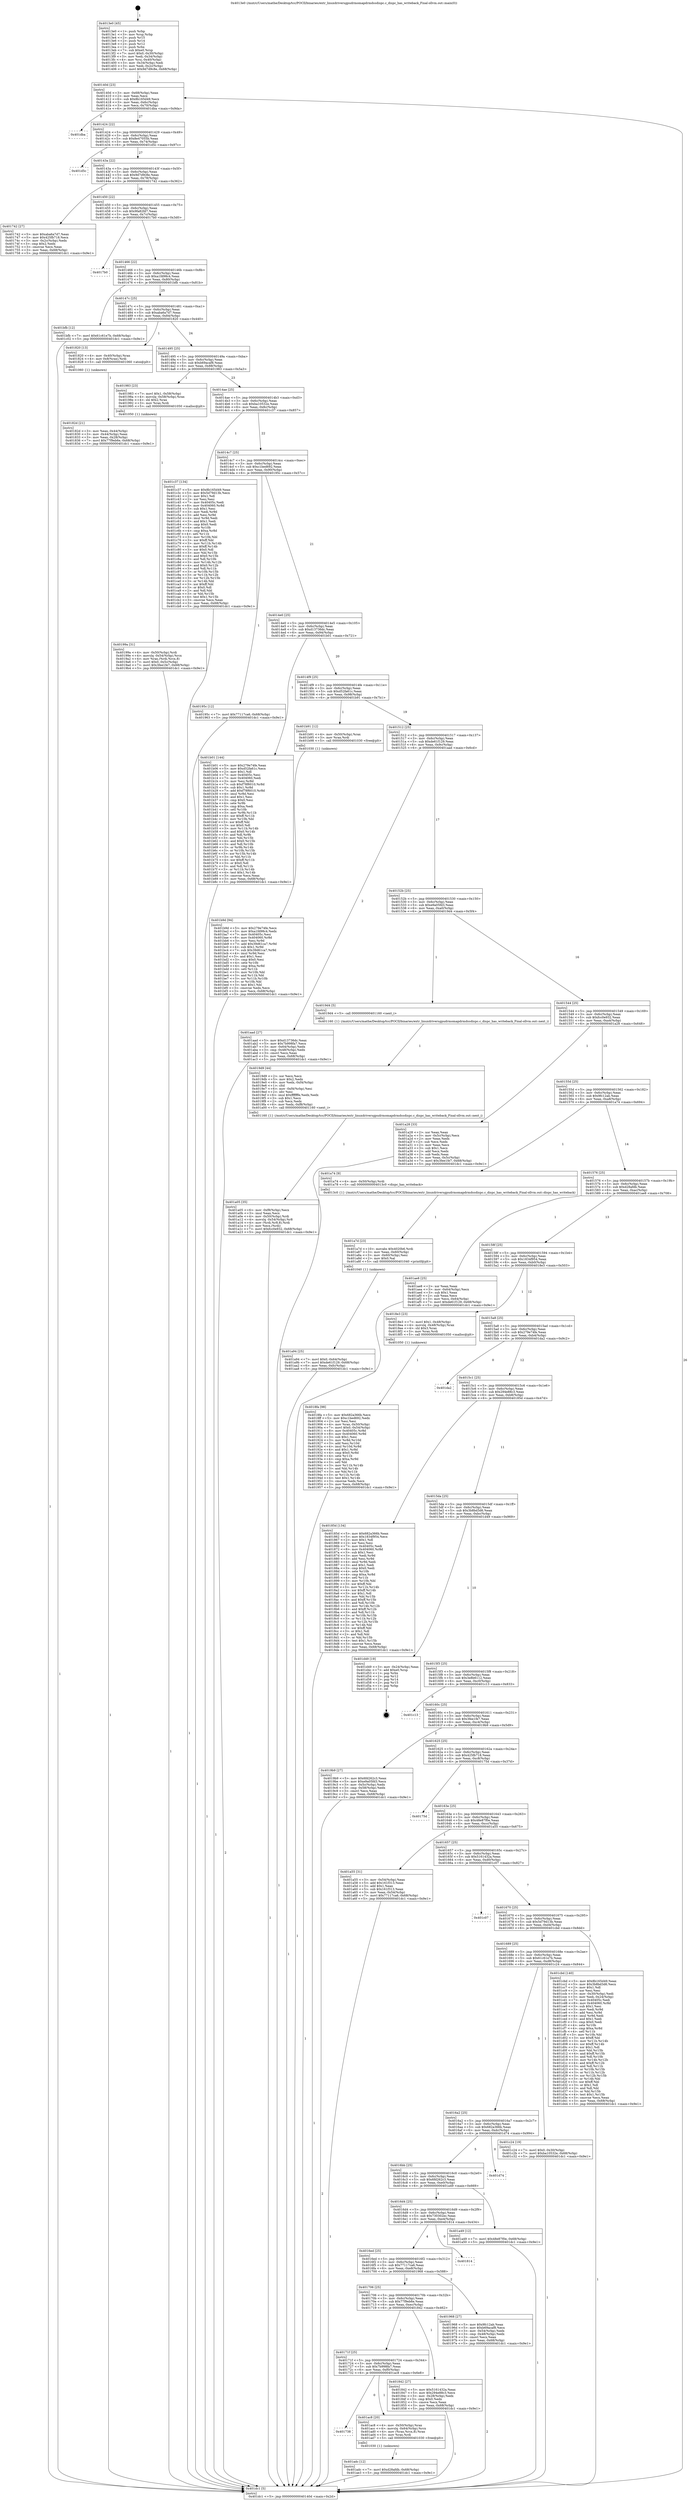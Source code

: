 digraph "0x4013e0" {
  label = "0x4013e0 (/mnt/c/Users/mathe/Desktop/tcc/POCII/binaries/extr_linuxdriversgpudrmomapdrmdssdispc.c_dispc_has_writeback_Final-ollvm.out::main(0))"
  labelloc = "t"
  node[shape=record]

  Entry [label="",width=0.3,height=0.3,shape=circle,fillcolor=black,style=filled]
  "0x40140d" [label="{
     0x40140d [23]\l
     | [instrs]\l
     &nbsp;&nbsp;0x40140d \<+3\>: mov -0x68(%rbp),%eax\l
     &nbsp;&nbsp;0x401410 \<+2\>: mov %eax,%ecx\l
     &nbsp;&nbsp;0x401412 \<+6\>: sub $0x8b165d49,%ecx\l
     &nbsp;&nbsp;0x401418 \<+3\>: mov %eax,-0x6c(%rbp)\l
     &nbsp;&nbsp;0x40141b \<+3\>: mov %ecx,-0x70(%rbp)\l
     &nbsp;&nbsp;0x40141e \<+6\>: je 0000000000401dba \<main+0x9da\>\l
  }"]
  "0x401dba" [label="{
     0x401dba\l
  }", style=dashed]
  "0x401424" [label="{
     0x401424 [22]\l
     | [instrs]\l
     &nbsp;&nbsp;0x401424 \<+5\>: jmp 0000000000401429 \<main+0x49\>\l
     &nbsp;&nbsp;0x401429 \<+3\>: mov -0x6c(%rbp),%eax\l
     &nbsp;&nbsp;0x40142c \<+5\>: sub $0x8e47055b,%eax\l
     &nbsp;&nbsp;0x401431 \<+3\>: mov %eax,-0x74(%rbp)\l
     &nbsp;&nbsp;0x401434 \<+6\>: je 0000000000401d5c \<main+0x97c\>\l
  }"]
  Exit [label="",width=0.3,height=0.3,shape=circle,fillcolor=black,style=filled,peripheries=2]
  "0x401d5c" [label="{
     0x401d5c\l
  }", style=dashed]
  "0x40143a" [label="{
     0x40143a [22]\l
     | [instrs]\l
     &nbsp;&nbsp;0x40143a \<+5\>: jmp 000000000040143f \<main+0x5f\>\l
     &nbsp;&nbsp;0x40143f \<+3\>: mov -0x6c(%rbp),%eax\l
     &nbsp;&nbsp;0x401442 \<+5\>: sub $0x9d7d9c8e,%eax\l
     &nbsp;&nbsp;0x401447 \<+3\>: mov %eax,-0x78(%rbp)\l
     &nbsp;&nbsp;0x40144a \<+6\>: je 0000000000401742 \<main+0x362\>\l
  }"]
  "0x401b9d" [label="{
     0x401b9d [94]\l
     | [instrs]\l
     &nbsp;&nbsp;0x401b9d \<+5\>: mov $0x279e74fe,%ecx\l
     &nbsp;&nbsp;0x401ba2 \<+5\>: mov $0xa1fd98c4,%edx\l
     &nbsp;&nbsp;0x401ba7 \<+7\>: mov 0x40405c,%esi\l
     &nbsp;&nbsp;0x401bae \<+8\>: mov 0x404060,%r8d\l
     &nbsp;&nbsp;0x401bb6 \<+3\>: mov %esi,%r9d\l
     &nbsp;&nbsp;0x401bb9 \<+7\>: add $0x39d61ca7,%r9d\l
     &nbsp;&nbsp;0x401bc0 \<+4\>: sub $0x1,%r9d\l
     &nbsp;&nbsp;0x401bc4 \<+7\>: sub $0x39d61ca7,%r9d\l
     &nbsp;&nbsp;0x401bcb \<+4\>: imul %r9d,%esi\l
     &nbsp;&nbsp;0x401bcf \<+3\>: and $0x1,%esi\l
     &nbsp;&nbsp;0x401bd2 \<+3\>: cmp $0x0,%esi\l
     &nbsp;&nbsp;0x401bd5 \<+4\>: sete %r10b\l
     &nbsp;&nbsp;0x401bd9 \<+4\>: cmp $0xa,%r8d\l
     &nbsp;&nbsp;0x401bdd \<+4\>: setl %r11b\l
     &nbsp;&nbsp;0x401be1 \<+3\>: mov %r10b,%bl\l
     &nbsp;&nbsp;0x401be4 \<+3\>: and %r11b,%bl\l
     &nbsp;&nbsp;0x401be7 \<+3\>: xor %r11b,%r10b\l
     &nbsp;&nbsp;0x401bea \<+3\>: or %r10b,%bl\l
     &nbsp;&nbsp;0x401bed \<+3\>: test $0x1,%bl\l
     &nbsp;&nbsp;0x401bf0 \<+3\>: cmovne %edx,%ecx\l
     &nbsp;&nbsp;0x401bf3 \<+3\>: mov %ecx,-0x68(%rbp)\l
     &nbsp;&nbsp;0x401bf6 \<+5\>: jmp 0000000000401dc1 \<main+0x9e1\>\l
  }"]
  "0x401742" [label="{
     0x401742 [27]\l
     | [instrs]\l
     &nbsp;&nbsp;0x401742 \<+5\>: mov $0xaba6a7d7,%eax\l
     &nbsp;&nbsp;0x401747 \<+5\>: mov $0x425fb718,%ecx\l
     &nbsp;&nbsp;0x40174c \<+3\>: mov -0x2c(%rbp),%edx\l
     &nbsp;&nbsp;0x40174f \<+3\>: cmp $0x2,%edx\l
     &nbsp;&nbsp;0x401752 \<+3\>: cmovne %ecx,%eax\l
     &nbsp;&nbsp;0x401755 \<+3\>: mov %eax,-0x68(%rbp)\l
     &nbsp;&nbsp;0x401758 \<+5\>: jmp 0000000000401dc1 \<main+0x9e1\>\l
  }"]
  "0x401450" [label="{
     0x401450 [22]\l
     | [instrs]\l
     &nbsp;&nbsp;0x401450 \<+5\>: jmp 0000000000401455 \<main+0x75\>\l
     &nbsp;&nbsp;0x401455 \<+3\>: mov -0x6c(%rbp),%eax\l
     &nbsp;&nbsp;0x401458 \<+5\>: sub $0x9fa82fd7,%eax\l
     &nbsp;&nbsp;0x40145d \<+3\>: mov %eax,-0x7c(%rbp)\l
     &nbsp;&nbsp;0x401460 \<+6\>: je 00000000004017b0 \<main+0x3d0\>\l
  }"]
  "0x401dc1" [label="{
     0x401dc1 [5]\l
     | [instrs]\l
     &nbsp;&nbsp;0x401dc1 \<+5\>: jmp 000000000040140d \<main+0x2d\>\l
  }"]
  "0x4013e0" [label="{
     0x4013e0 [45]\l
     | [instrs]\l
     &nbsp;&nbsp;0x4013e0 \<+1\>: push %rbp\l
     &nbsp;&nbsp;0x4013e1 \<+3\>: mov %rsp,%rbp\l
     &nbsp;&nbsp;0x4013e4 \<+2\>: push %r15\l
     &nbsp;&nbsp;0x4013e6 \<+2\>: push %r14\l
     &nbsp;&nbsp;0x4013e8 \<+2\>: push %r12\l
     &nbsp;&nbsp;0x4013ea \<+1\>: push %rbx\l
     &nbsp;&nbsp;0x4013eb \<+7\>: sub $0xe0,%rsp\l
     &nbsp;&nbsp;0x4013f2 \<+7\>: movl $0x0,-0x30(%rbp)\l
     &nbsp;&nbsp;0x4013f9 \<+3\>: mov %edi,-0x34(%rbp)\l
     &nbsp;&nbsp;0x4013fc \<+4\>: mov %rsi,-0x40(%rbp)\l
     &nbsp;&nbsp;0x401400 \<+3\>: mov -0x34(%rbp),%edi\l
     &nbsp;&nbsp;0x401403 \<+3\>: mov %edi,-0x2c(%rbp)\l
     &nbsp;&nbsp;0x401406 \<+7\>: movl $0x9d7d9c8e,-0x68(%rbp)\l
  }"]
  "0x401adc" [label="{
     0x401adc [12]\l
     | [instrs]\l
     &nbsp;&nbsp;0x401adc \<+7\>: movl $0xd28afdb,-0x68(%rbp)\l
     &nbsp;&nbsp;0x401ae3 \<+5\>: jmp 0000000000401dc1 \<main+0x9e1\>\l
  }"]
  "0x4017b0" [label="{
     0x4017b0\l
  }", style=dashed]
  "0x401466" [label="{
     0x401466 [22]\l
     | [instrs]\l
     &nbsp;&nbsp;0x401466 \<+5\>: jmp 000000000040146b \<main+0x8b\>\l
     &nbsp;&nbsp;0x40146b \<+3\>: mov -0x6c(%rbp),%eax\l
     &nbsp;&nbsp;0x40146e \<+5\>: sub $0xa1fd98c4,%eax\l
     &nbsp;&nbsp;0x401473 \<+3\>: mov %eax,-0x80(%rbp)\l
     &nbsp;&nbsp;0x401476 \<+6\>: je 0000000000401bfb \<main+0x81b\>\l
  }"]
  "0x401738" [label="{
     0x401738\l
  }", style=dashed]
  "0x401bfb" [label="{
     0x401bfb [12]\l
     | [instrs]\l
     &nbsp;&nbsp;0x401bfb \<+7\>: movl $0x61c61e7b,-0x68(%rbp)\l
     &nbsp;&nbsp;0x401c02 \<+5\>: jmp 0000000000401dc1 \<main+0x9e1\>\l
  }"]
  "0x40147c" [label="{
     0x40147c [25]\l
     | [instrs]\l
     &nbsp;&nbsp;0x40147c \<+5\>: jmp 0000000000401481 \<main+0xa1\>\l
     &nbsp;&nbsp;0x401481 \<+3\>: mov -0x6c(%rbp),%eax\l
     &nbsp;&nbsp;0x401484 \<+5\>: sub $0xaba6a7d7,%eax\l
     &nbsp;&nbsp;0x401489 \<+6\>: mov %eax,-0x84(%rbp)\l
     &nbsp;&nbsp;0x40148f \<+6\>: je 0000000000401820 \<main+0x440\>\l
  }"]
  "0x401ac8" [label="{
     0x401ac8 [20]\l
     | [instrs]\l
     &nbsp;&nbsp;0x401ac8 \<+4\>: mov -0x50(%rbp),%rax\l
     &nbsp;&nbsp;0x401acc \<+4\>: movslq -0x64(%rbp),%rcx\l
     &nbsp;&nbsp;0x401ad0 \<+4\>: mov (%rax,%rcx,8),%rax\l
     &nbsp;&nbsp;0x401ad4 \<+3\>: mov %rax,%rdi\l
     &nbsp;&nbsp;0x401ad7 \<+5\>: call 0000000000401030 \<free@plt\>\l
     | [calls]\l
     &nbsp;&nbsp;0x401030 \{1\} (unknown)\l
  }"]
  "0x401820" [label="{
     0x401820 [13]\l
     | [instrs]\l
     &nbsp;&nbsp;0x401820 \<+4\>: mov -0x40(%rbp),%rax\l
     &nbsp;&nbsp;0x401824 \<+4\>: mov 0x8(%rax),%rdi\l
     &nbsp;&nbsp;0x401828 \<+5\>: call 0000000000401060 \<atoi@plt\>\l
     | [calls]\l
     &nbsp;&nbsp;0x401060 \{1\} (unknown)\l
  }"]
  "0x401495" [label="{
     0x401495 [25]\l
     | [instrs]\l
     &nbsp;&nbsp;0x401495 \<+5\>: jmp 000000000040149a \<main+0xba\>\l
     &nbsp;&nbsp;0x40149a \<+3\>: mov -0x6c(%rbp),%eax\l
     &nbsp;&nbsp;0x40149d \<+5\>: sub $0xb69acaf8,%eax\l
     &nbsp;&nbsp;0x4014a2 \<+6\>: mov %eax,-0x88(%rbp)\l
     &nbsp;&nbsp;0x4014a8 \<+6\>: je 0000000000401983 \<main+0x5a3\>\l
  }"]
  "0x40182d" [label="{
     0x40182d [21]\l
     | [instrs]\l
     &nbsp;&nbsp;0x40182d \<+3\>: mov %eax,-0x44(%rbp)\l
     &nbsp;&nbsp;0x401830 \<+3\>: mov -0x44(%rbp),%eax\l
     &nbsp;&nbsp;0x401833 \<+3\>: mov %eax,-0x28(%rbp)\l
     &nbsp;&nbsp;0x401836 \<+7\>: movl $0x77f9eb6e,-0x68(%rbp)\l
     &nbsp;&nbsp;0x40183d \<+5\>: jmp 0000000000401dc1 \<main+0x9e1\>\l
  }"]
  "0x401a94" [label="{
     0x401a94 [25]\l
     | [instrs]\l
     &nbsp;&nbsp;0x401a94 \<+7\>: movl $0x0,-0x64(%rbp)\l
     &nbsp;&nbsp;0x401a9b \<+7\>: movl $0xde61f129,-0x68(%rbp)\l
     &nbsp;&nbsp;0x401aa2 \<+6\>: mov %eax,-0xfc(%rbp)\l
     &nbsp;&nbsp;0x401aa8 \<+5\>: jmp 0000000000401dc1 \<main+0x9e1\>\l
  }"]
  "0x401983" [label="{
     0x401983 [23]\l
     | [instrs]\l
     &nbsp;&nbsp;0x401983 \<+7\>: movl $0x1,-0x58(%rbp)\l
     &nbsp;&nbsp;0x40198a \<+4\>: movslq -0x58(%rbp),%rax\l
     &nbsp;&nbsp;0x40198e \<+4\>: shl $0x2,%rax\l
     &nbsp;&nbsp;0x401992 \<+3\>: mov %rax,%rdi\l
     &nbsp;&nbsp;0x401995 \<+5\>: call 0000000000401050 \<malloc@plt\>\l
     | [calls]\l
     &nbsp;&nbsp;0x401050 \{1\} (unknown)\l
  }"]
  "0x4014ae" [label="{
     0x4014ae [25]\l
     | [instrs]\l
     &nbsp;&nbsp;0x4014ae \<+5\>: jmp 00000000004014b3 \<main+0xd3\>\l
     &nbsp;&nbsp;0x4014b3 \<+3\>: mov -0x6c(%rbp),%eax\l
     &nbsp;&nbsp;0x4014b6 \<+5\>: sub $0xba10532e,%eax\l
     &nbsp;&nbsp;0x4014bb \<+6\>: mov %eax,-0x8c(%rbp)\l
     &nbsp;&nbsp;0x4014c1 \<+6\>: je 0000000000401c37 \<main+0x857\>\l
  }"]
  "0x401a7d" [label="{
     0x401a7d [23]\l
     | [instrs]\l
     &nbsp;&nbsp;0x401a7d \<+10\>: movabs $0x4020b6,%rdi\l
     &nbsp;&nbsp;0x401a87 \<+3\>: mov %eax,-0x60(%rbp)\l
     &nbsp;&nbsp;0x401a8a \<+3\>: mov -0x60(%rbp),%esi\l
     &nbsp;&nbsp;0x401a8d \<+2\>: mov $0x0,%al\l
     &nbsp;&nbsp;0x401a8f \<+5\>: call 0000000000401040 \<printf@plt\>\l
     | [calls]\l
     &nbsp;&nbsp;0x401040 \{1\} (unknown)\l
  }"]
  "0x401c37" [label="{
     0x401c37 [134]\l
     | [instrs]\l
     &nbsp;&nbsp;0x401c37 \<+5\>: mov $0x8b165d49,%eax\l
     &nbsp;&nbsp;0x401c3c \<+5\>: mov $0x5d79d13b,%ecx\l
     &nbsp;&nbsp;0x401c41 \<+2\>: mov $0x1,%dl\l
     &nbsp;&nbsp;0x401c43 \<+2\>: xor %esi,%esi\l
     &nbsp;&nbsp;0x401c45 \<+7\>: mov 0x40405c,%edi\l
     &nbsp;&nbsp;0x401c4c \<+8\>: mov 0x404060,%r8d\l
     &nbsp;&nbsp;0x401c54 \<+3\>: sub $0x1,%esi\l
     &nbsp;&nbsp;0x401c57 \<+3\>: mov %edi,%r9d\l
     &nbsp;&nbsp;0x401c5a \<+3\>: add %esi,%r9d\l
     &nbsp;&nbsp;0x401c5d \<+4\>: imul %r9d,%edi\l
     &nbsp;&nbsp;0x401c61 \<+3\>: and $0x1,%edi\l
     &nbsp;&nbsp;0x401c64 \<+3\>: cmp $0x0,%edi\l
     &nbsp;&nbsp;0x401c67 \<+4\>: sete %r10b\l
     &nbsp;&nbsp;0x401c6b \<+4\>: cmp $0xa,%r8d\l
     &nbsp;&nbsp;0x401c6f \<+4\>: setl %r11b\l
     &nbsp;&nbsp;0x401c73 \<+3\>: mov %r10b,%bl\l
     &nbsp;&nbsp;0x401c76 \<+3\>: xor $0xff,%bl\l
     &nbsp;&nbsp;0x401c79 \<+3\>: mov %r11b,%r14b\l
     &nbsp;&nbsp;0x401c7c \<+4\>: xor $0xff,%r14b\l
     &nbsp;&nbsp;0x401c80 \<+3\>: xor $0x0,%dl\l
     &nbsp;&nbsp;0x401c83 \<+3\>: mov %bl,%r15b\l
     &nbsp;&nbsp;0x401c86 \<+4\>: and $0x0,%r15b\l
     &nbsp;&nbsp;0x401c8a \<+3\>: and %dl,%r10b\l
     &nbsp;&nbsp;0x401c8d \<+3\>: mov %r14b,%r12b\l
     &nbsp;&nbsp;0x401c90 \<+4\>: and $0x0,%r12b\l
     &nbsp;&nbsp;0x401c94 \<+3\>: and %dl,%r11b\l
     &nbsp;&nbsp;0x401c97 \<+3\>: or %r10b,%r15b\l
     &nbsp;&nbsp;0x401c9a \<+3\>: or %r11b,%r12b\l
     &nbsp;&nbsp;0x401c9d \<+3\>: xor %r12b,%r15b\l
     &nbsp;&nbsp;0x401ca0 \<+3\>: or %r14b,%bl\l
     &nbsp;&nbsp;0x401ca3 \<+3\>: xor $0xff,%bl\l
     &nbsp;&nbsp;0x401ca6 \<+3\>: or $0x0,%dl\l
     &nbsp;&nbsp;0x401ca9 \<+2\>: and %dl,%bl\l
     &nbsp;&nbsp;0x401cab \<+3\>: or %bl,%r15b\l
     &nbsp;&nbsp;0x401cae \<+4\>: test $0x1,%r15b\l
     &nbsp;&nbsp;0x401cb2 \<+3\>: cmovne %ecx,%eax\l
     &nbsp;&nbsp;0x401cb5 \<+3\>: mov %eax,-0x68(%rbp)\l
     &nbsp;&nbsp;0x401cb8 \<+5\>: jmp 0000000000401dc1 \<main+0x9e1\>\l
  }"]
  "0x4014c7" [label="{
     0x4014c7 [25]\l
     | [instrs]\l
     &nbsp;&nbsp;0x4014c7 \<+5\>: jmp 00000000004014cc \<main+0xec\>\l
     &nbsp;&nbsp;0x4014cc \<+3\>: mov -0x6c(%rbp),%eax\l
     &nbsp;&nbsp;0x4014cf \<+5\>: sub $0xc1bed692,%eax\l
     &nbsp;&nbsp;0x4014d4 \<+6\>: mov %eax,-0x90(%rbp)\l
     &nbsp;&nbsp;0x4014da \<+6\>: je 000000000040195c \<main+0x57c\>\l
  }"]
  "0x401a05" [label="{
     0x401a05 [35]\l
     | [instrs]\l
     &nbsp;&nbsp;0x401a05 \<+6\>: mov -0xf8(%rbp),%ecx\l
     &nbsp;&nbsp;0x401a0b \<+3\>: imul %eax,%ecx\l
     &nbsp;&nbsp;0x401a0e \<+4\>: mov -0x50(%rbp),%rdi\l
     &nbsp;&nbsp;0x401a12 \<+4\>: movslq -0x54(%rbp),%r8\l
     &nbsp;&nbsp;0x401a16 \<+4\>: mov (%rdi,%r8,8),%rdi\l
     &nbsp;&nbsp;0x401a1a \<+2\>: mov %ecx,(%rdi)\l
     &nbsp;&nbsp;0x401a1c \<+7\>: movl $0xfcc0e932,-0x68(%rbp)\l
     &nbsp;&nbsp;0x401a23 \<+5\>: jmp 0000000000401dc1 \<main+0x9e1\>\l
  }"]
  "0x40195c" [label="{
     0x40195c [12]\l
     | [instrs]\l
     &nbsp;&nbsp;0x40195c \<+7\>: movl $0x77117ca6,-0x68(%rbp)\l
     &nbsp;&nbsp;0x401963 \<+5\>: jmp 0000000000401dc1 \<main+0x9e1\>\l
  }"]
  "0x4014e0" [label="{
     0x4014e0 [25]\l
     | [instrs]\l
     &nbsp;&nbsp;0x4014e0 \<+5\>: jmp 00000000004014e5 \<main+0x105\>\l
     &nbsp;&nbsp;0x4014e5 \<+3\>: mov -0x6c(%rbp),%eax\l
     &nbsp;&nbsp;0x4014e8 \<+5\>: sub $0xd13736dc,%eax\l
     &nbsp;&nbsp;0x4014ed \<+6\>: mov %eax,-0x94(%rbp)\l
     &nbsp;&nbsp;0x4014f3 \<+6\>: je 0000000000401b01 \<main+0x721\>\l
  }"]
  "0x4019d9" [label="{
     0x4019d9 [44]\l
     | [instrs]\l
     &nbsp;&nbsp;0x4019d9 \<+2\>: xor %ecx,%ecx\l
     &nbsp;&nbsp;0x4019db \<+5\>: mov $0x2,%edx\l
     &nbsp;&nbsp;0x4019e0 \<+6\>: mov %edx,-0xf4(%rbp)\l
     &nbsp;&nbsp;0x4019e6 \<+1\>: cltd\l
     &nbsp;&nbsp;0x4019e7 \<+6\>: mov -0xf4(%rbp),%esi\l
     &nbsp;&nbsp;0x4019ed \<+2\>: idiv %esi\l
     &nbsp;&nbsp;0x4019ef \<+6\>: imul $0xfffffffe,%edx,%edx\l
     &nbsp;&nbsp;0x4019f5 \<+3\>: sub $0x1,%ecx\l
     &nbsp;&nbsp;0x4019f8 \<+2\>: sub %ecx,%edx\l
     &nbsp;&nbsp;0x4019fa \<+6\>: mov %edx,-0xf8(%rbp)\l
     &nbsp;&nbsp;0x401a00 \<+5\>: call 0000000000401160 \<next_i\>\l
     | [calls]\l
     &nbsp;&nbsp;0x401160 \{1\} (/mnt/c/Users/mathe/Desktop/tcc/POCII/binaries/extr_linuxdriversgpudrmomapdrmdssdispc.c_dispc_has_writeback_Final-ollvm.out::next_i)\l
  }"]
  "0x401b01" [label="{
     0x401b01 [144]\l
     | [instrs]\l
     &nbsp;&nbsp;0x401b01 \<+5\>: mov $0x279e74fe,%eax\l
     &nbsp;&nbsp;0x401b06 \<+5\>: mov $0xd52fa61c,%ecx\l
     &nbsp;&nbsp;0x401b0b \<+2\>: mov $0x1,%dl\l
     &nbsp;&nbsp;0x401b0d \<+7\>: mov 0x40405c,%esi\l
     &nbsp;&nbsp;0x401b14 \<+7\>: mov 0x404060,%edi\l
     &nbsp;&nbsp;0x401b1b \<+3\>: mov %esi,%r8d\l
     &nbsp;&nbsp;0x401b1e \<+7\>: sub $0xf78f6010,%r8d\l
     &nbsp;&nbsp;0x401b25 \<+4\>: sub $0x1,%r8d\l
     &nbsp;&nbsp;0x401b29 \<+7\>: add $0xf78f6010,%r8d\l
     &nbsp;&nbsp;0x401b30 \<+4\>: imul %r8d,%esi\l
     &nbsp;&nbsp;0x401b34 \<+3\>: and $0x1,%esi\l
     &nbsp;&nbsp;0x401b37 \<+3\>: cmp $0x0,%esi\l
     &nbsp;&nbsp;0x401b3a \<+4\>: sete %r9b\l
     &nbsp;&nbsp;0x401b3e \<+3\>: cmp $0xa,%edi\l
     &nbsp;&nbsp;0x401b41 \<+4\>: setl %r10b\l
     &nbsp;&nbsp;0x401b45 \<+3\>: mov %r9b,%r11b\l
     &nbsp;&nbsp;0x401b48 \<+4\>: xor $0xff,%r11b\l
     &nbsp;&nbsp;0x401b4c \<+3\>: mov %r10b,%bl\l
     &nbsp;&nbsp;0x401b4f \<+3\>: xor $0xff,%bl\l
     &nbsp;&nbsp;0x401b52 \<+3\>: xor $0x0,%dl\l
     &nbsp;&nbsp;0x401b55 \<+3\>: mov %r11b,%r14b\l
     &nbsp;&nbsp;0x401b58 \<+4\>: and $0x0,%r14b\l
     &nbsp;&nbsp;0x401b5c \<+3\>: and %dl,%r9b\l
     &nbsp;&nbsp;0x401b5f \<+3\>: mov %bl,%r15b\l
     &nbsp;&nbsp;0x401b62 \<+4\>: and $0x0,%r15b\l
     &nbsp;&nbsp;0x401b66 \<+3\>: and %dl,%r10b\l
     &nbsp;&nbsp;0x401b69 \<+3\>: or %r9b,%r14b\l
     &nbsp;&nbsp;0x401b6c \<+3\>: or %r10b,%r15b\l
     &nbsp;&nbsp;0x401b6f \<+3\>: xor %r15b,%r14b\l
     &nbsp;&nbsp;0x401b72 \<+3\>: or %bl,%r11b\l
     &nbsp;&nbsp;0x401b75 \<+4\>: xor $0xff,%r11b\l
     &nbsp;&nbsp;0x401b79 \<+3\>: or $0x0,%dl\l
     &nbsp;&nbsp;0x401b7c \<+3\>: and %dl,%r11b\l
     &nbsp;&nbsp;0x401b7f \<+3\>: or %r11b,%r14b\l
     &nbsp;&nbsp;0x401b82 \<+4\>: test $0x1,%r14b\l
     &nbsp;&nbsp;0x401b86 \<+3\>: cmovne %ecx,%eax\l
     &nbsp;&nbsp;0x401b89 \<+3\>: mov %eax,-0x68(%rbp)\l
     &nbsp;&nbsp;0x401b8c \<+5\>: jmp 0000000000401dc1 \<main+0x9e1\>\l
  }"]
  "0x4014f9" [label="{
     0x4014f9 [25]\l
     | [instrs]\l
     &nbsp;&nbsp;0x4014f9 \<+5\>: jmp 00000000004014fe \<main+0x11e\>\l
     &nbsp;&nbsp;0x4014fe \<+3\>: mov -0x6c(%rbp),%eax\l
     &nbsp;&nbsp;0x401501 \<+5\>: sub $0xd52fa61c,%eax\l
     &nbsp;&nbsp;0x401506 \<+6\>: mov %eax,-0x98(%rbp)\l
     &nbsp;&nbsp;0x40150c \<+6\>: je 0000000000401b91 \<main+0x7b1\>\l
  }"]
  "0x40199a" [label="{
     0x40199a [31]\l
     | [instrs]\l
     &nbsp;&nbsp;0x40199a \<+4\>: mov -0x50(%rbp),%rdi\l
     &nbsp;&nbsp;0x40199e \<+4\>: movslq -0x54(%rbp),%rcx\l
     &nbsp;&nbsp;0x4019a2 \<+4\>: mov %rax,(%rdi,%rcx,8)\l
     &nbsp;&nbsp;0x4019a6 \<+7\>: movl $0x0,-0x5c(%rbp)\l
     &nbsp;&nbsp;0x4019ad \<+7\>: movl $0x3fee1fe7,-0x68(%rbp)\l
     &nbsp;&nbsp;0x4019b4 \<+5\>: jmp 0000000000401dc1 \<main+0x9e1\>\l
  }"]
  "0x401b91" [label="{
     0x401b91 [12]\l
     | [instrs]\l
     &nbsp;&nbsp;0x401b91 \<+4\>: mov -0x50(%rbp),%rax\l
     &nbsp;&nbsp;0x401b95 \<+3\>: mov %rax,%rdi\l
     &nbsp;&nbsp;0x401b98 \<+5\>: call 0000000000401030 \<free@plt\>\l
     | [calls]\l
     &nbsp;&nbsp;0x401030 \{1\} (unknown)\l
  }"]
  "0x401512" [label="{
     0x401512 [25]\l
     | [instrs]\l
     &nbsp;&nbsp;0x401512 \<+5\>: jmp 0000000000401517 \<main+0x137\>\l
     &nbsp;&nbsp;0x401517 \<+3\>: mov -0x6c(%rbp),%eax\l
     &nbsp;&nbsp;0x40151a \<+5\>: sub $0xde61f129,%eax\l
     &nbsp;&nbsp;0x40151f \<+6\>: mov %eax,-0x9c(%rbp)\l
     &nbsp;&nbsp;0x401525 \<+6\>: je 0000000000401aad \<main+0x6cd\>\l
  }"]
  "0x4018fa" [label="{
     0x4018fa [98]\l
     | [instrs]\l
     &nbsp;&nbsp;0x4018fa \<+5\>: mov $0x682a366b,%ecx\l
     &nbsp;&nbsp;0x4018ff \<+5\>: mov $0xc1bed692,%edx\l
     &nbsp;&nbsp;0x401904 \<+2\>: xor %esi,%esi\l
     &nbsp;&nbsp;0x401906 \<+4\>: mov %rax,-0x50(%rbp)\l
     &nbsp;&nbsp;0x40190a \<+7\>: movl $0x0,-0x54(%rbp)\l
     &nbsp;&nbsp;0x401911 \<+8\>: mov 0x40405c,%r8d\l
     &nbsp;&nbsp;0x401919 \<+8\>: mov 0x404060,%r9d\l
     &nbsp;&nbsp;0x401921 \<+3\>: sub $0x1,%esi\l
     &nbsp;&nbsp;0x401924 \<+3\>: mov %r8d,%r10d\l
     &nbsp;&nbsp;0x401927 \<+3\>: add %esi,%r10d\l
     &nbsp;&nbsp;0x40192a \<+4\>: imul %r10d,%r8d\l
     &nbsp;&nbsp;0x40192e \<+4\>: and $0x1,%r8d\l
     &nbsp;&nbsp;0x401932 \<+4\>: cmp $0x0,%r8d\l
     &nbsp;&nbsp;0x401936 \<+4\>: sete %r11b\l
     &nbsp;&nbsp;0x40193a \<+4\>: cmp $0xa,%r9d\l
     &nbsp;&nbsp;0x40193e \<+3\>: setl %bl\l
     &nbsp;&nbsp;0x401941 \<+3\>: mov %r11b,%r14b\l
     &nbsp;&nbsp;0x401944 \<+3\>: and %bl,%r14b\l
     &nbsp;&nbsp;0x401947 \<+3\>: xor %bl,%r11b\l
     &nbsp;&nbsp;0x40194a \<+3\>: or %r11b,%r14b\l
     &nbsp;&nbsp;0x40194d \<+4\>: test $0x1,%r14b\l
     &nbsp;&nbsp;0x401951 \<+3\>: cmovne %edx,%ecx\l
     &nbsp;&nbsp;0x401954 \<+3\>: mov %ecx,-0x68(%rbp)\l
     &nbsp;&nbsp;0x401957 \<+5\>: jmp 0000000000401dc1 \<main+0x9e1\>\l
  }"]
  "0x401aad" [label="{
     0x401aad [27]\l
     | [instrs]\l
     &nbsp;&nbsp;0x401aad \<+5\>: mov $0xd13736dc,%eax\l
     &nbsp;&nbsp;0x401ab2 \<+5\>: mov $0x7b998fa7,%ecx\l
     &nbsp;&nbsp;0x401ab7 \<+3\>: mov -0x64(%rbp),%edx\l
     &nbsp;&nbsp;0x401aba \<+3\>: cmp -0x48(%rbp),%edx\l
     &nbsp;&nbsp;0x401abd \<+3\>: cmovl %ecx,%eax\l
     &nbsp;&nbsp;0x401ac0 \<+3\>: mov %eax,-0x68(%rbp)\l
     &nbsp;&nbsp;0x401ac3 \<+5\>: jmp 0000000000401dc1 \<main+0x9e1\>\l
  }"]
  "0x40152b" [label="{
     0x40152b [25]\l
     | [instrs]\l
     &nbsp;&nbsp;0x40152b \<+5\>: jmp 0000000000401530 \<main+0x150\>\l
     &nbsp;&nbsp;0x401530 \<+3\>: mov -0x6c(%rbp),%eax\l
     &nbsp;&nbsp;0x401533 \<+5\>: sub $0xe9a05fd3,%eax\l
     &nbsp;&nbsp;0x401538 \<+6\>: mov %eax,-0xa0(%rbp)\l
     &nbsp;&nbsp;0x40153e \<+6\>: je 00000000004019d4 \<main+0x5f4\>\l
  }"]
  "0x40171f" [label="{
     0x40171f [25]\l
     | [instrs]\l
     &nbsp;&nbsp;0x40171f \<+5\>: jmp 0000000000401724 \<main+0x344\>\l
     &nbsp;&nbsp;0x401724 \<+3\>: mov -0x6c(%rbp),%eax\l
     &nbsp;&nbsp;0x401727 \<+5\>: sub $0x7b998fa7,%eax\l
     &nbsp;&nbsp;0x40172c \<+6\>: mov %eax,-0xf0(%rbp)\l
     &nbsp;&nbsp;0x401732 \<+6\>: je 0000000000401ac8 \<main+0x6e8\>\l
  }"]
  "0x4019d4" [label="{
     0x4019d4 [5]\l
     | [instrs]\l
     &nbsp;&nbsp;0x4019d4 \<+5\>: call 0000000000401160 \<next_i\>\l
     | [calls]\l
     &nbsp;&nbsp;0x401160 \{1\} (/mnt/c/Users/mathe/Desktop/tcc/POCII/binaries/extr_linuxdriversgpudrmomapdrmdssdispc.c_dispc_has_writeback_Final-ollvm.out::next_i)\l
  }"]
  "0x401544" [label="{
     0x401544 [25]\l
     | [instrs]\l
     &nbsp;&nbsp;0x401544 \<+5\>: jmp 0000000000401549 \<main+0x169\>\l
     &nbsp;&nbsp;0x401549 \<+3\>: mov -0x6c(%rbp),%eax\l
     &nbsp;&nbsp;0x40154c \<+5\>: sub $0xfcc0e932,%eax\l
     &nbsp;&nbsp;0x401551 \<+6\>: mov %eax,-0xa4(%rbp)\l
     &nbsp;&nbsp;0x401557 \<+6\>: je 0000000000401a28 \<main+0x648\>\l
  }"]
  "0x401842" [label="{
     0x401842 [27]\l
     | [instrs]\l
     &nbsp;&nbsp;0x401842 \<+5\>: mov $0x5161432a,%eax\l
     &nbsp;&nbsp;0x401847 \<+5\>: mov $0x294e88c3,%ecx\l
     &nbsp;&nbsp;0x40184c \<+3\>: mov -0x28(%rbp),%edx\l
     &nbsp;&nbsp;0x40184f \<+3\>: cmp $0x0,%edx\l
     &nbsp;&nbsp;0x401852 \<+3\>: cmove %ecx,%eax\l
     &nbsp;&nbsp;0x401855 \<+3\>: mov %eax,-0x68(%rbp)\l
     &nbsp;&nbsp;0x401858 \<+5\>: jmp 0000000000401dc1 \<main+0x9e1\>\l
  }"]
  "0x401a28" [label="{
     0x401a28 [33]\l
     | [instrs]\l
     &nbsp;&nbsp;0x401a28 \<+2\>: xor %eax,%eax\l
     &nbsp;&nbsp;0x401a2a \<+3\>: mov -0x5c(%rbp),%ecx\l
     &nbsp;&nbsp;0x401a2d \<+2\>: mov %eax,%edx\l
     &nbsp;&nbsp;0x401a2f \<+2\>: sub %ecx,%edx\l
     &nbsp;&nbsp;0x401a31 \<+2\>: mov %eax,%ecx\l
     &nbsp;&nbsp;0x401a33 \<+3\>: sub $0x1,%ecx\l
     &nbsp;&nbsp;0x401a36 \<+2\>: add %ecx,%edx\l
     &nbsp;&nbsp;0x401a38 \<+2\>: sub %edx,%eax\l
     &nbsp;&nbsp;0x401a3a \<+3\>: mov %eax,-0x5c(%rbp)\l
     &nbsp;&nbsp;0x401a3d \<+7\>: movl $0x3fee1fe7,-0x68(%rbp)\l
     &nbsp;&nbsp;0x401a44 \<+5\>: jmp 0000000000401dc1 \<main+0x9e1\>\l
  }"]
  "0x40155d" [label="{
     0x40155d [25]\l
     | [instrs]\l
     &nbsp;&nbsp;0x40155d \<+5\>: jmp 0000000000401562 \<main+0x182\>\l
     &nbsp;&nbsp;0x401562 \<+3\>: mov -0x6c(%rbp),%eax\l
     &nbsp;&nbsp;0x401565 \<+5\>: sub $0x9fc12ab,%eax\l
     &nbsp;&nbsp;0x40156a \<+6\>: mov %eax,-0xa8(%rbp)\l
     &nbsp;&nbsp;0x401570 \<+6\>: je 0000000000401a74 \<main+0x694\>\l
  }"]
  "0x401706" [label="{
     0x401706 [25]\l
     | [instrs]\l
     &nbsp;&nbsp;0x401706 \<+5\>: jmp 000000000040170b \<main+0x32b\>\l
     &nbsp;&nbsp;0x40170b \<+3\>: mov -0x6c(%rbp),%eax\l
     &nbsp;&nbsp;0x40170e \<+5\>: sub $0x77f9eb6e,%eax\l
     &nbsp;&nbsp;0x401713 \<+6\>: mov %eax,-0xec(%rbp)\l
     &nbsp;&nbsp;0x401719 \<+6\>: je 0000000000401842 \<main+0x462\>\l
  }"]
  "0x401a74" [label="{
     0x401a74 [9]\l
     | [instrs]\l
     &nbsp;&nbsp;0x401a74 \<+4\>: mov -0x50(%rbp),%rdi\l
     &nbsp;&nbsp;0x401a78 \<+5\>: call 00000000004013c0 \<dispc_has_writeback\>\l
     | [calls]\l
     &nbsp;&nbsp;0x4013c0 \{1\} (/mnt/c/Users/mathe/Desktop/tcc/POCII/binaries/extr_linuxdriversgpudrmomapdrmdssdispc.c_dispc_has_writeback_Final-ollvm.out::dispc_has_writeback)\l
  }"]
  "0x401576" [label="{
     0x401576 [25]\l
     | [instrs]\l
     &nbsp;&nbsp;0x401576 \<+5\>: jmp 000000000040157b \<main+0x19b\>\l
     &nbsp;&nbsp;0x40157b \<+3\>: mov -0x6c(%rbp),%eax\l
     &nbsp;&nbsp;0x40157e \<+5\>: sub $0xd28afdb,%eax\l
     &nbsp;&nbsp;0x401583 \<+6\>: mov %eax,-0xac(%rbp)\l
     &nbsp;&nbsp;0x401589 \<+6\>: je 0000000000401ae8 \<main+0x708\>\l
  }"]
  "0x401968" [label="{
     0x401968 [27]\l
     | [instrs]\l
     &nbsp;&nbsp;0x401968 \<+5\>: mov $0x9fc12ab,%eax\l
     &nbsp;&nbsp;0x40196d \<+5\>: mov $0xb69acaf8,%ecx\l
     &nbsp;&nbsp;0x401972 \<+3\>: mov -0x54(%rbp),%edx\l
     &nbsp;&nbsp;0x401975 \<+3\>: cmp -0x48(%rbp),%edx\l
     &nbsp;&nbsp;0x401978 \<+3\>: cmovl %ecx,%eax\l
     &nbsp;&nbsp;0x40197b \<+3\>: mov %eax,-0x68(%rbp)\l
     &nbsp;&nbsp;0x40197e \<+5\>: jmp 0000000000401dc1 \<main+0x9e1\>\l
  }"]
  "0x401ae8" [label="{
     0x401ae8 [25]\l
     | [instrs]\l
     &nbsp;&nbsp;0x401ae8 \<+2\>: xor %eax,%eax\l
     &nbsp;&nbsp;0x401aea \<+3\>: mov -0x64(%rbp),%ecx\l
     &nbsp;&nbsp;0x401aed \<+3\>: sub $0x1,%eax\l
     &nbsp;&nbsp;0x401af0 \<+2\>: sub %eax,%ecx\l
     &nbsp;&nbsp;0x401af2 \<+3\>: mov %ecx,-0x64(%rbp)\l
     &nbsp;&nbsp;0x401af5 \<+7\>: movl $0xde61f129,-0x68(%rbp)\l
     &nbsp;&nbsp;0x401afc \<+5\>: jmp 0000000000401dc1 \<main+0x9e1\>\l
  }"]
  "0x40158f" [label="{
     0x40158f [25]\l
     | [instrs]\l
     &nbsp;&nbsp;0x40158f \<+5\>: jmp 0000000000401594 \<main+0x1b4\>\l
     &nbsp;&nbsp;0x401594 \<+3\>: mov -0x6c(%rbp),%eax\l
     &nbsp;&nbsp;0x401597 \<+5\>: sub $0x1834f954,%eax\l
     &nbsp;&nbsp;0x40159c \<+6\>: mov %eax,-0xb0(%rbp)\l
     &nbsp;&nbsp;0x4015a2 \<+6\>: je 00000000004018e3 \<main+0x503\>\l
  }"]
  "0x4016ed" [label="{
     0x4016ed [25]\l
     | [instrs]\l
     &nbsp;&nbsp;0x4016ed \<+5\>: jmp 00000000004016f2 \<main+0x312\>\l
     &nbsp;&nbsp;0x4016f2 \<+3\>: mov -0x6c(%rbp),%eax\l
     &nbsp;&nbsp;0x4016f5 \<+5\>: sub $0x77117ca6,%eax\l
     &nbsp;&nbsp;0x4016fa \<+6\>: mov %eax,-0xe8(%rbp)\l
     &nbsp;&nbsp;0x401700 \<+6\>: je 0000000000401968 \<main+0x588\>\l
  }"]
  "0x4018e3" [label="{
     0x4018e3 [23]\l
     | [instrs]\l
     &nbsp;&nbsp;0x4018e3 \<+7\>: movl $0x1,-0x48(%rbp)\l
     &nbsp;&nbsp;0x4018ea \<+4\>: movslq -0x48(%rbp),%rax\l
     &nbsp;&nbsp;0x4018ee \<+4\>: shl $0x3,%rax\l
     &nbsp;&nbsp;0x4018f2 \<+3\>: mov %rax,%rdi\l
     &nbsp;&nbsp;0x4018f5 \<+5\>: call 0000000000401050 \<malloc@plt\>\l
     | [calls]\l
     &nbsp;&nbsp;0x401050 \{1\} (unknown)\l
  }"]
  "0x4015a8" [label="{
     0x4015a8 [25]\l
     | [instrs]\l
     &nbsp;&nbsp;0x4015a8 \<+5\>: jmp 00000000004015ad \<main+0x1cd\>\l
     &nbsp;&nbsp;0x4015ad \<+3\>: mov -0x6c(%rbp),%eax\l
     &nbsp;&nbsp;0x4015b0 \<+5\>: sub $0x279e74fe,%eax\l
     &nbsp;&nbsp;0x4015b5 \<+6\>: mov %eax,-0xb4(%rbp)\l
     &nbsp;&nbsp;0x4015bb \<+6\>: je 0000000000401da2 \<main+0x9c2\>\l
  }"]
  "0x401814" [label="{
     0x401814\l
  }", style=dashed]
  "0x401da2" [label="{
     0x401da2\l
  }", style=dashed]
  "0x4015c1" [label="{
     0x4015c1 [25]\l
     | [instrs]\l
     &nbsp;&nbsp;0x4015c1 \<+5\>: jmp 00000000004015c6 \<main+0x1e6\>\l
     &nbsp;&nbsp;0x4015c6 \<+3\>: mov -0x6c(%rbp),%eax\l
     &nbsp;&nbsp;0x4015c9 \<+5\>: sub $0x294e88c3,%eax\l
     &nbsp;&nbsp;0x4015ce \<+6\>: mov %eax,-0xb8(%rbp)\l
     &nbsp;&nbsp;0x4015d4 \<+6\>: je 000000000040185d \<main+0x47d\>\l
  }"]
  "0x4016d4" [label="{
     0x4016d4 [25]\l
     | [instrs]\l
     &nbsp;&nbsp;0x4016d4 \<+5\>: jmp 00000000004016d9 \<main+0x2f9\>\l
     &nbsp;&nbsp;0x4016d9 \<+3\>: mov -0x6c(%rbp),%eax\l
     &nbsp;&nbsp;0x4016dc \<+5\>: sub $0x730302ec,%eax\l
     &nbsp;&nbsp;0x4016e1 \<+6\>: mov %eax,-0xe4(%rbp)\l
     &nbsp;&nbsp;0x4016e7 \<+6\>: je 0000000000401814 \<main+0x434\>\l
  }"]
  "0x40185d" [label="{
     0x40185d [134]\l
     | [instrs]\l
     &nbsp;&nbsp;0x40185d \<+5\>: mov $0x682a366b,%eax\l
     &nbsp;&nbsp;0x401862 \<+5\>: mov $0x1834f954,%ecx\l
     &nbsp;&nbsp;0x401867 \<+2\>: mov $0x1,%dl\l
     &nbsp;&nbsp;0x401869 \<+2\>: xor %esi,%esi\l
     &nbsp;&nbsp;0x40186b \<+7\>: mov 0x40405c,%edi\l
     &nbsp;&nbsp;0x401872 \<+8\>: mov 0x404060,%r8d\l
     &nbsp;&nbsp;0x40187a \<+3\>: sub $0x1,%esi\l
     &nbsp;&nbsp;0x40187d \<+3\>: mov %edi,%r9d\l
     &nbsp;&nbsp;0x401880 \<+3\>: add %esi,%r9d\l
     &nbsp;&nbsp;0x401883 \<+4\>: imul %r9d,%edi\l
     &nbsp;&nbsp;0x401887 \<+3\>: and $0x1,%edi\l
     &nbsp;&nbsp;0x40188a \<+3\>: cmp $0x0,%edi\l
     &nbsp;&nbsp;0x40188d \<+4\>: sete %r10b\l
     &nbsp;&nbsp;0x401891 \<+4\>: cmp $0xa,%r8d\l
     &nbsp;&nbsp;0x401895 \<+4\>: setl %r11b\l
     &nbsp;&nbsp;0x401899 \<+3\>: mov %r10b,%bl\l
     &nbsp;&nbsp;0x40189c \<+3\>: xor $0xff,%bl\l
     &nbsp;&nbsp;0x40189f \<+3\>: mov %r11b,%r14b\l
     &nbsp;&nbsp;0x4018a2 \<+4\>: xor $0xff,%r14b\l
     &nbsp;&nbsp;0x4018a6 \<+3\>: xor $0x1,%dl\l
     &nbsp;&nbsp;0x4018a9 \<+3\>: mov %bl,%r15b\l
     &nbsp;&nbsp;0x4018ac \<+4\>: and $0xff,%r15b\l
     &nbsp;&nbsp;0x4018b0 \<+3\>: and %dl,%r10b\l
     &nbsp;&nbsp;0x4018b3 \<+3\>: mov %r14b,%r12b\l
     &nbsp;&nbsp;0x4018b6 \<+4\>: and $0xff,%r12b\l
     &nbsp;&nbsp;0x4018ba \<+3\>: and %dl,%r11b\l
     &nbsp;&nbsp;0x4018bd \<+3\>: or %r10b,%r15b\l
     &nbsp;&nbsp;0x4018c0 \<+3\>: or %r11b,%r12b\l
     &nbsp;&nbsp;0x4018c3 \<+3\>: xor %r12b,%r15b\l
     &nbsp;&nbsp;0x4018c6 \<+3\>: or %r14b,%bl\l
     &nbsp;&nbsp;0x4018c9 \<+3\>: xor $0xff,%bl\l
     &nbsp;&nbsp;0x4018cc \<+3\>: or $0x1,%dl\l
     &nbsp;&nbsp;0x4018cf \<+2\>: and %dl,%bl\l
     &nbsp;&nbsp;0x4018d1 \<+3\>: or %bl,%r15b\l
     &nbsp;&nbsp;0x4018d4 \<+4\>: test $0x1,%r15b\l
     &nbsp;&nbsp;0x4018d8 \<+3\>: cmovne %ecx,%eax\l
     &nbsp;&nbsp;0x4018db \<+3\>: mov %eax,-0x68(%rbp)\l
     &nbsp;&nbsp;0x4018de \<+5\>: jmp 0000000000401dc1 \<main+0x9e1\>\l
  }"]
  "0x4015da" [label="{
     0x4015da [25]\l
     | [instrs]\l
     &nbsp;&nbsp;0x4015da \<+5\>: jmp 00000000004015df \<main+0x1ff\>\l
     &nbsp;&nbsp;0x4015df \<+3\>: mov -0x6c(%rbp),%eax\l
     &nbsp;&nbsp;0x4015e2 \<+5\>: sub $0x3b8bd3d6,%eax\l
     &nbsp;&nbsp;0x4015e7 \<+6\>: mov %eax,-0xbc(%rbp)\l
     &nbsp;&nbsp;0x4015ed \<+6\>: je 0000000000401d49 \<main+0x969\>\l
  }"]
  "0x401a49" [label="{
     0x401a49 [12]\l
     | [instrs]\l
     &nbsp;&nbsp;0x401a49 \<+7\>: movl $0x48e87f0e,-0x68(%rbp)\l
     &nbsp;&nbsp;0x401a50 \<+5\>: jmp 0000000000401dc1 \<main+0x9e1\>\l
  }"]
  "0x401d49" [label="{
     0x401d49 [19]\l
     | [instrs]\l
     &nbsp;&nbsp;0x401d49 \<+3\>: mov -0x24(%rbp),%eax\l
     &nbsp;&nbsp;0x401d4c \<+7\>: add $0xe0,%rsp\l
     &nbsp;&nbsp;0x401d53 \<+1\>: pop %rbx\l
     &nbsp;&nbsp;0x401d54 \<+2\>: pop %r12\l
     &nbsp;&nbsp;0x401d56 \<+2\>: pop %r14\l
     &nbsp;&nbsp;0x401d58 \<+2\>: pop %r15\l
     &nbsp;&nbsp;0x401d5a \<+1\>: pop %rbp\l
     &nbsp;&nbsp;0x401d5b \<+1\>: ret\l
  }"]
  "0x4015f3" [label="{
     0x4015f3 [25]\l
     | [instrs]\l
     &nbsp;&nbsp;0x4015f3 \<+5\>: jmp 00000000004015f8 \<main+0x218\>\l
     &nbsp;&nbsp;0x4015f8 \<+3\>: mov -0x6c(%rbp),%eax\l
     &nbsp;&nbsp;0x4015fb \<+5\>: sub $0x3e8b6112,%eax\l
     &nbsp;&nbsp;0x401600 \<+6\>: mov %eax,-0xc0(%rbp)\l
     &nbsp;&nbsp;0x401606 \<+6\>: je 0000000000401c13 \<main+0x833\>\l
  }"]
  "0x4016bb" [label="{
     0x4016bb [25]\l
     | [instrs]\l
     &nbsp;&nbsp;0x4016bb \<+5\>: jmp 00000000004016c0 \<main+0x2e0\>\l
     &nbsp;&nbsp;0x4016c0 \<+3\>: mov -0x6c(%rbp),%eax\l
     &nbsp;&nbsp;0x4016c3 \<+5\>: sub $0x6fd262c3,%eax\l
     &nbsp;&nbsp;0x4016c8 \<+6\>: mov %eax,-0xe0(%rbp)\l
     &nbsp;&nbsp;0x4016ce \<+6\>: je 0000000000401a49 \<main+0x669\>\l
  }"]
  "0x401c13" [label="{
     0x401c13\l
  }", style=dashed]
  "0x40160c" [label="{
     0x40160c [25]\l
     | [instrs]\l
     &nbsp;&nbsp;0x40160c \<+5\>: jmp 0000000000401611 \<main+0x231\>\l
     &nbsp;&nbsp;0x401611 \<+3\>: mov -0x6c(%rbp),%eax\l
     &nbsp;&nbsp;0x401614 \<+5\>: sub $0x3fee1fe7,%eax\l
     &nbsp;&nbsp;0x401619 \<+6\>: mov %eax,-0xc4(%rbp)\l
     &nbsp;&nbsp;0x40161f \<+6\>: je 00000000004019b9 \<main+0x5d9\>\l
  }"]
  "0x401d74" [label="{
     0x401d74\l
  }", style=dashed]
  "0x4019b9" [label="{
     0x4019b9 [27]\l
     | [instrs]\l
     &nbsp;&nbsp;0x4019b9 \<+5\>: mov $0x6fd262c3,%eax\l
     &nbsp;&nbsp;0x4019be \<+5\>: mov $0xe9a05fd3,%ecx\l
     &nbsp;&nbsp;0x4019c3 \<+3\>: mov -0x5c(%rbp),%edx\l
     &nbsp;&nbsp;0x4019c6 \<+3\>: cmp -0x58(%rbp),%edx\l
     &nbsp;&nbsp;0x4019c9 \<+3\>: cmovl %ecx,%eax\l
     &nbsp;&nbsp;0x4019cc \<+3\>: mov %eax,-0x68(%rbp)\l
     &nbsp;&nbsp;0x4019cf \<+5\>: jmp 0000000000401dc1 \<main+0x9e1\>\l
  }"]
  "0x401625" [label="{
     0x401625 [25]\l
     | [instrs]\l
     &nbsp;&nbsp;0x401625 \<+5\>: jmp 000000000040162a \<main+0x24a\>\l
     &nbsp;&nbsp;0x40162a \<+3\>: mov -0x6c(%rbp),%eax\l
     &nbsp;&nbsp;0x40162d \<+5\>: sub $0x425fb718,%eax\l
     &nbsp;&nbsp;0x401632 \<+6\>: mov %eax,-0xc8(%rbp)\l
     &nbsp;&nbsp;0x401638 \<+6\>: je 000000000040175d \<main+0x37d\>\l
  }"]
  "0x4016a2" [label="{
     0x4016a2 [25]\l
     | [instrs]\l
     &nbsp;&nbsp;0x4016a2 \<+5\>: jmp 00000000004016a7 \<main+0x2c7\>\l
     &nbsp;&nbsp;0x4016a7 \<+3\>: mov -0x6c(%rbp),%eax\l
     &nbsp;&nbsp;0x4016aa \<+5\>: sub $0x682a366b,%eax\l
     &nbsp;&nbsp;0x4016af \<+6\>: mov %eax,-0xdc(%rbp)\l
     &nbsp;&nbsp;0x4016b5 \<+6\>: je 0000000000401d74 \<main+0x994\>\l
  }"]
  "0x40175d" [label="{
     0x40175d\l
  }", style=dashed]
  "0x40163e" [label="{
     0x40163e [25]\l
     | [instrs]\l
     &nbsp;&nbsp;0x40163e \<+5\>: jmp 0000000000401643 \<main+0x263\>\l
     &nbsp;&nbsp;0x401643 \<+3\>: mov -0x6c(%rbp),%eax\l
     &nbsp;&nbsp;0x401646 \<+5\>: sub $0x48e87f0e,%eax\l
     &nbsp;&nbsp;0x40164b \<+6\>: mov %eax,-0xcc(%rbp)\l
     &nbsp;&nbsp;0x401651 \<+6\>: je 0000000000401a55 \<main+0x675\>\l
  }"]
  "0x401c24" [label="{
     0x401c24 [19]\l
     | [instrs]\l
     &nbsp;&nbsp;0x401c24 \<+7\>: movl $0x0,-0x30(%rbp)\l
     &nbsp;&nbsp;0x401c2b \<+7\>: movl $0xba10532e,-0x68(%rbp)\l
     &nbsp;&nbsp;0x401c32 \<+5\>: jmp 0000000000401dc1 \<main+0x9e1\>\l
  }"]
  "0x401a55" [label="{
     0x401a55 [31]\l
     | [instrs]\l
     &nbsp;&nbsp;0x401a55 \<+3\>: mov -0x54(%rbp),%eax\l
     &nbsp;&nbsp;0x401a58 \<+5\>: add $0x161f313,%eax\l
     &nbsp;&nbsp;0x401a5d \<+3\>: add $0x1,%eax\l
     &nbsp;&nbsp;0x401a60 \<+5\>: sub $0x161f313,%eax\l
     &nbsp;&nbsp;0x401a65 \<+3\>: mov %eax,-0x54(%rbp)\l
     &nbsp;&nbsp;0x401a68 \<+7\>: movl $0x77117ca6,-0x68(%rbp)\l
     &nbsp;&nbsp;0x401a6f \<+5\>: jmp 0000000000401dc1 \<main+0x9e1\>\l
  }"]
  "0x401657" [label="{
     0x401657 [25]\l
     | [instrs]\l
     &nbsp;&nbsp;0x401657 \<+5\>: jmp 000000000040165c \<main+0x27c\>\l
     &nbsp;&nbsp;0x40165c \<+3\>: mov -0x6c(%rbp),%eax\l
     &nbsp;&nbsp;0x40165f \<+5\>: sub $0x5161432a,%eax\l
     &nbsp;&nbsp;0x401664 \<+6\>: mov %eax,-0xd0(%rbp)\l
     &nbsp;&nbsp;0x40166a \<+6\>: je 0000000000401c07 \<main+0x827\>\l
  }"]
  "0x401689" [label="{
     0x401689 [25]\l
     | [instrs]\l
     &nbsp;&nbsp;0x401689 \<+5\>: jmp 000000000040168e \<main+0x2ae\>\l
     &nbsp;&nbsp;0x40168e \<+3\>: mov -0x6c(%rbp),%eax\l
     &nbsp;&nbsp;0x401691 \<+5\>: sub $0x61c61e7b,%eax\l
     &nbsp;&nbsp;0x401696 \<+6\>: mov %eax,-0xd8(%rbp)\l
     &nbsp;&nbsp;0x40169c \<+6\>: je 0000000000401c24 \<main+0x844\>\l
  }"]
  "0x401c07" [label="{
     0x401c07\l
  }", style=dashed]
  "0x401670" [label="{
     0x401670 [25]\l
     | [instrs]\l
     &nbsp;&nbsp;0x401670 \<+5\>: jmp 0000000000401675 \<main+0x295\>\l
     &nbsp;&nbsp;0x401675 \<+3\>: mov -0x6c(%rbp),%eax\l
     &nbsp;&nbsp;0x401678 \<+5\>: sub $0x5d79d13b,%eax\l
     &nbsp;&nbsp;0x40167d \<+6\>: mov %eax,-0xd4(%rbp)\l
     &nbsp;&nbsp;0x401683 \<+6\>: je 0000000000401cbd \<main+0x8dd\>\l
  }"]
  "0x401cbd" [label="{
     0x401cbd [140]\l
     | [instrs]\l
     &nbsp;&nbsp;0x401cbd \<+5\>: mov $0x8b165d49,%eax\l
     &nbsp;&nbsp;0x401cc2 \<+5\>: mov $0x3b8bd3d6,%ecx\l
     &nbsp;&nbsp;0x401cc7 \<+2\>: mov $0x1,%dl\l
     &nbsp;&nbsp;0x401cc9 \<+2\>: xor %esi,%esi\l
     &nbsp;&nbsp;0x401ccb \<+3\>: mov -0x30(%rbp),%edi\l
     &nbsp;&nbsp;0x401cce \<+3\>: mov %edi,-0x24(%rbp)\l
     &nbsp;&nbsp;0x401cd1 \<+7\>: mov 0x40405c,%edi\l
     &nbsp;&nbsp;0x401cd8 \<+8\>: mov 0x404060,%r8d\l
     &nbsp;&nbsp;0x401ce0 \<+3\>: sub $0x1,%esi\l
     &nbsp;&nbsp;0x401ce3 \<+3\>: mov %edi,%r9d\l
     &nbsp;&nbsp;0x401ce6 \<+3\>: add %esi,%r9d\l
     &nbsp;&nbsp;0x401ce9 \<+4\>: imul %r9d,%edi\l
     &nbsp;&nbsp;0x401ced \<+3\>: and $0x1,%edi\l
     &nbsp;&nbsp;0x401cf0 \<+3\>: cmp $0x0,%edi\l
     &nbsp;&nbsp;0x401cf3 \<+4\>: sete %r10b\l
     &nbsp;&nbsp;0x401cf7 \<+4\>: cmp $0xa,%r8d\l
     &nbsp;&nbsp;0x401cfb \<+4\>: setl %r11b\l
     &nbsp;&nbsp;0x401cff \<+3\>: mov %r10b,%bl\l
     &nbsp;&nbsp;0x401d02 \<+3\>: xor $0xff,%bl\l
     &nbsp;&nbsp;0x401d05 \<+3\>: mov %r11b,%r14b\l
     &nbsp;&nbsp;0x401d08 \<+4\>: xor $0xff,%r14b\l
     &nbsp;&nbsp;0x401d0c \<+3\>: xor $0x1,%dl\l
     &nbsp;&nbsp;0x401d0f \<+3\>: mov %bl,%r15b\l
     &nbsp;&nbsp;0x401d12 \<+4\>: and $0xff,%r15b\l
     &nbsp;&nbsp;0x401d16 \<+3\>: and %dl,%r10b\l
     &nbsp;&nbsp;0x401d19 \<+3\>: mov %r14b,%r12b\l
     &nbsp;&nbsp;0x401d1c \<+4\>: and $0xff,%r12b\l
     &nbsp;&nbsp;0x401d20 \<+3\>: and %dl,%r11b\l
     &nbsp;&nbsp;0x401d23 \<+3\>: or %r10b,%r15b\l
     &nbsp;&nbsp;0x401d26 \<+3\>: or %r11b,%r12b\l
     &nbsp;&nbsp;0x401d29 \<+3\>: xor %r12b,%r15b\l
     &nbsp;&nbsp;0x401d2c \<+3\>: or %r14b,%bl\l
     &nbsp;&nbsp;0x401d2f \<+3\>: xor $0xff,%bl\l
     &nbsp;&nbsp;0x401d32 \<+3\>: or $0x1,%dl\l
     &nbsp;&nbsp;0x401d35 \<+2\>: and %dl,%bl\l
     &nbsp;&nbsp;0x401d37 \<+3\>: or %bl,%r15b\l
     &nbsp;&nbsp;0x401d3a \<+4\>: test $0x1,%r15b\l
     &nbsp;&nbsp;0x401d3e \<+3\>: cmovne %ecx,%eax\l
     &nbsp;&nbsp;0x401d41 \<+3\>: mov %eax,-0x68(%rbp)\l
     &nbsp;&nbsp;0x401d44 \<+5\>: jmp 0000000000401dc1 \<main+0x9e1\>\l
  }"]
  Entry -> "0x4013e0" [label=" 1"]
  "0x40140d" -> "0x401dba" [label=" 0"]
  "0x40140d" -> "0x401424" [label=" 27"]
  "0x401d49" -> Exit [label=" 1"]
  "0x401424" -> "0x401d5c" [label=" 0"]
  "0x401424" -> "0x40143a" [label=" 27"]
  "0x401cbd" -> "0x401dc1" [label=" 1"]
  "0x40143a" -> "0x401742" [label=" 1"]
  "0x40143a" -> "0x401450" [label=" 26"]
  "0x401742" -> "0x401dc1" [label=" 1"]
  "0x4013e0" -> "0x40140d" [label=" 1"]
  "0x401dc1" -> "0x40140d" [label=" 26"]
  "0x401c37" -> "0x401dc1" [label=" 1"]
  "0x401450" -> "0x4017b0" [label=" 0"]
  "0x401450" -> "0x401466" [label=" 26"]
  "0x401c24" -> "0x401dc1" [label=" 1"]
  "0x401466" -> "0x401bfb" [label=" 1"]
  "0x401466" -> "0x40147c" [label=" 25"]
  "0x401bfb" -> "0x401dc1" [label=" 1"]
  "0x40147c" -> "0x401820" [label=" 1"]
  "0x40147c" -> "0x401495" [label=" 24"]
  "0x401820" -> "0x40182d" [label=" 1"]
  "0x40182d" -> "0x401dc1" [label=" 1"]
  "0x401b9d" -> "0x401dc1" [label=" 1"]
  "0x401495" -> "0x401983" [label=" 1"]
  "0x401495" -> "0x4014ae" [label=" 23"]
  "0x401b01" -> "0x401dc1" [label=" 1"]
  "0x4014ae" -> "0x401c37" [label=" 1"]
  "0x4014ae" -> "0x4014c7" [label=" 22"]
  "0x401ae8" -> "0x401dc1" [label=" 1"]
  "0x4014c7" -> "0x40195c" [label=" 1"]
  "0x4014c7" -> "0x4014e0" [label=" 21"]
  "0x401adc" -> "0x401dc1" [label=" 1"]
  "0x4014e0" -> "0x401b01" [label=" 1"]
  "0x4014e0" -> "0x4014f9" [label=" 20"]
  "0x401ac8" -> "0x401adc" [label=" 1"]
  "0x4014f9" -> "0x401b91" [label=" 1"]
  "0x4014f9" -> "0x401512" [label=" 19"]
  "0x40171f" -> "0x401738" [label=" 0"]
  "0x401512" -> "0x401aad" [label=" 2"]
  "0x401512" -> "0x40152b" [label=" 17"]
  "0x40171f" -> "0x401ac8" [label=" 1"]
  "0x40152b" -> "0x4019d4" [label=" 1"]
  "0x40152b" -> "0x401544" [label=" 16"]
  "0x401b91" -> "0x401b9d" [label=" 1"]
  "0x401544" -> "0x401a28" [label=" 1"]
  "0x401544" -> "0x40155d" [label=" 15"]
  "0x401aad" -> "0x401dc1" [label=" 2"]
  "0x40155d" -> "0x401a74" [label=" 1"]
  "0x40155d" -> "0x401576" [label=" 14"]
  "0x401a7d" -> "0x401a94" [label=" 1"]
  "0x401576" -> "0x401ae8" [label=" 1"]
  "0x401576" -> "0x40158f" [label=" 13"]
  "0x401a74" -> "0x401a7d" [label=" 1"]
  "0x40158f" -> "0x4018e3" [label=" 1"]
  "0x40158f" -> "0x4015a8" [label=" 12"]
  "0x401a49" -> "0x401dc1" [label=" 1"]
  "0x4015a8" -> "0x401da2" [label=" 0"]
  "0x4015a8" -> "0x4015c1" [label=" 12"]
  "0x401a28" -> "0x401dc1" [label=" 1"]
  "0x4015c1" -> "0x40185d" [label=" 1"]
  "0x4015c1" -> "0x4015da" [label=" 11"]
  "0x4019d9" -> "0x401a05" [label=" 1"]
  "0x4015da" -> "0x401d49" [label=" 1"]
  "0x4015da" -> "0x4015f3" [label=" 10"]
  "0x4019d4" -> "0x4019d9" [label=" 1"]
  "0x4015f3" -> "0x401c13" [label=" 0"]
  "0x4015f3" -> "0x40160c" [label=" 10"]
  "0x40199a" -> "0x401dc1" [label=" 1"]
  "0x40160c" -> "0x4019b9" [label=" 2"]
  "0x40160c" -> "0x401625" [label=" 8"]
  "0x401983" -> "0x40199a" [label=" 1"]
  "0x401625" -> "0x40175d" [label=" 0"]
  "0x401625" -> "0x40163e" [label=" 8"]
  "0x40195c" -> "0x401dc1" [label=" 1"]
  "0x40163e" -> "0x401a55" [label=" 1"]
  "0x40163e" -> "0x401657" [label=" 7"]
  "0x4018fa" -> "0x401dc1" [label=" 1"]
  "0x401657" -> "0x401c07" [label=" 0"]
  "0x401657" -> "0x401670" [label=" 7"]
  "0x40185d" -> "0x401dc1" [label=" 1"]
  "0x401670" -> "0x401cbd" [label=" 1"]
  "0x401670" -> "0x401689" [label=" 6"]
  "0x4018e3" -> "0x4018fa" [label=" 1"]
  "0x401689" -> "0x401c24" [label=" 1"]
  "0x401689" -> "0x4016a2" [label=" 5"]
  "0x401968" -> "0x401dc1" [label=" 2"]
  "0x4016a2" -> "0x401d74" [label=" 0"]
  "0x4016a2" -> "0x4016bb" [label=" 5"]
  "0x4019b9" -> "0x401dc1" [label=" 2"]
  "0x4016bb" -> "0x401a49" [label=" 1"]
  "0x4016bb" -> "0x4016d4" [label=" 4"]
  "0x401a05" -> "0x401dc1" [label=" 1"]
  "0x4016d4" -> "0x401814" [label=" 0"]
  "0x4016d4" -> "0x4016ed" [label=" 4"]
  "0x401a55" -> "0x401dc1" [label=" 1"]
  "0x4016ed" -> "0x401968" [label=" 2"]
  "0x4016ed" -> "0x401706" [label=" 2"]
  "0x401a94" -> "0x401dc1" [label=" 1"]
  "0x401706" -> "0x401842" [label=" 1"]
  "0x401706" -> "0x40171f" [label=" 1"]
  "0x401842" -> "0x401dc1" [label=" 1"]
}
